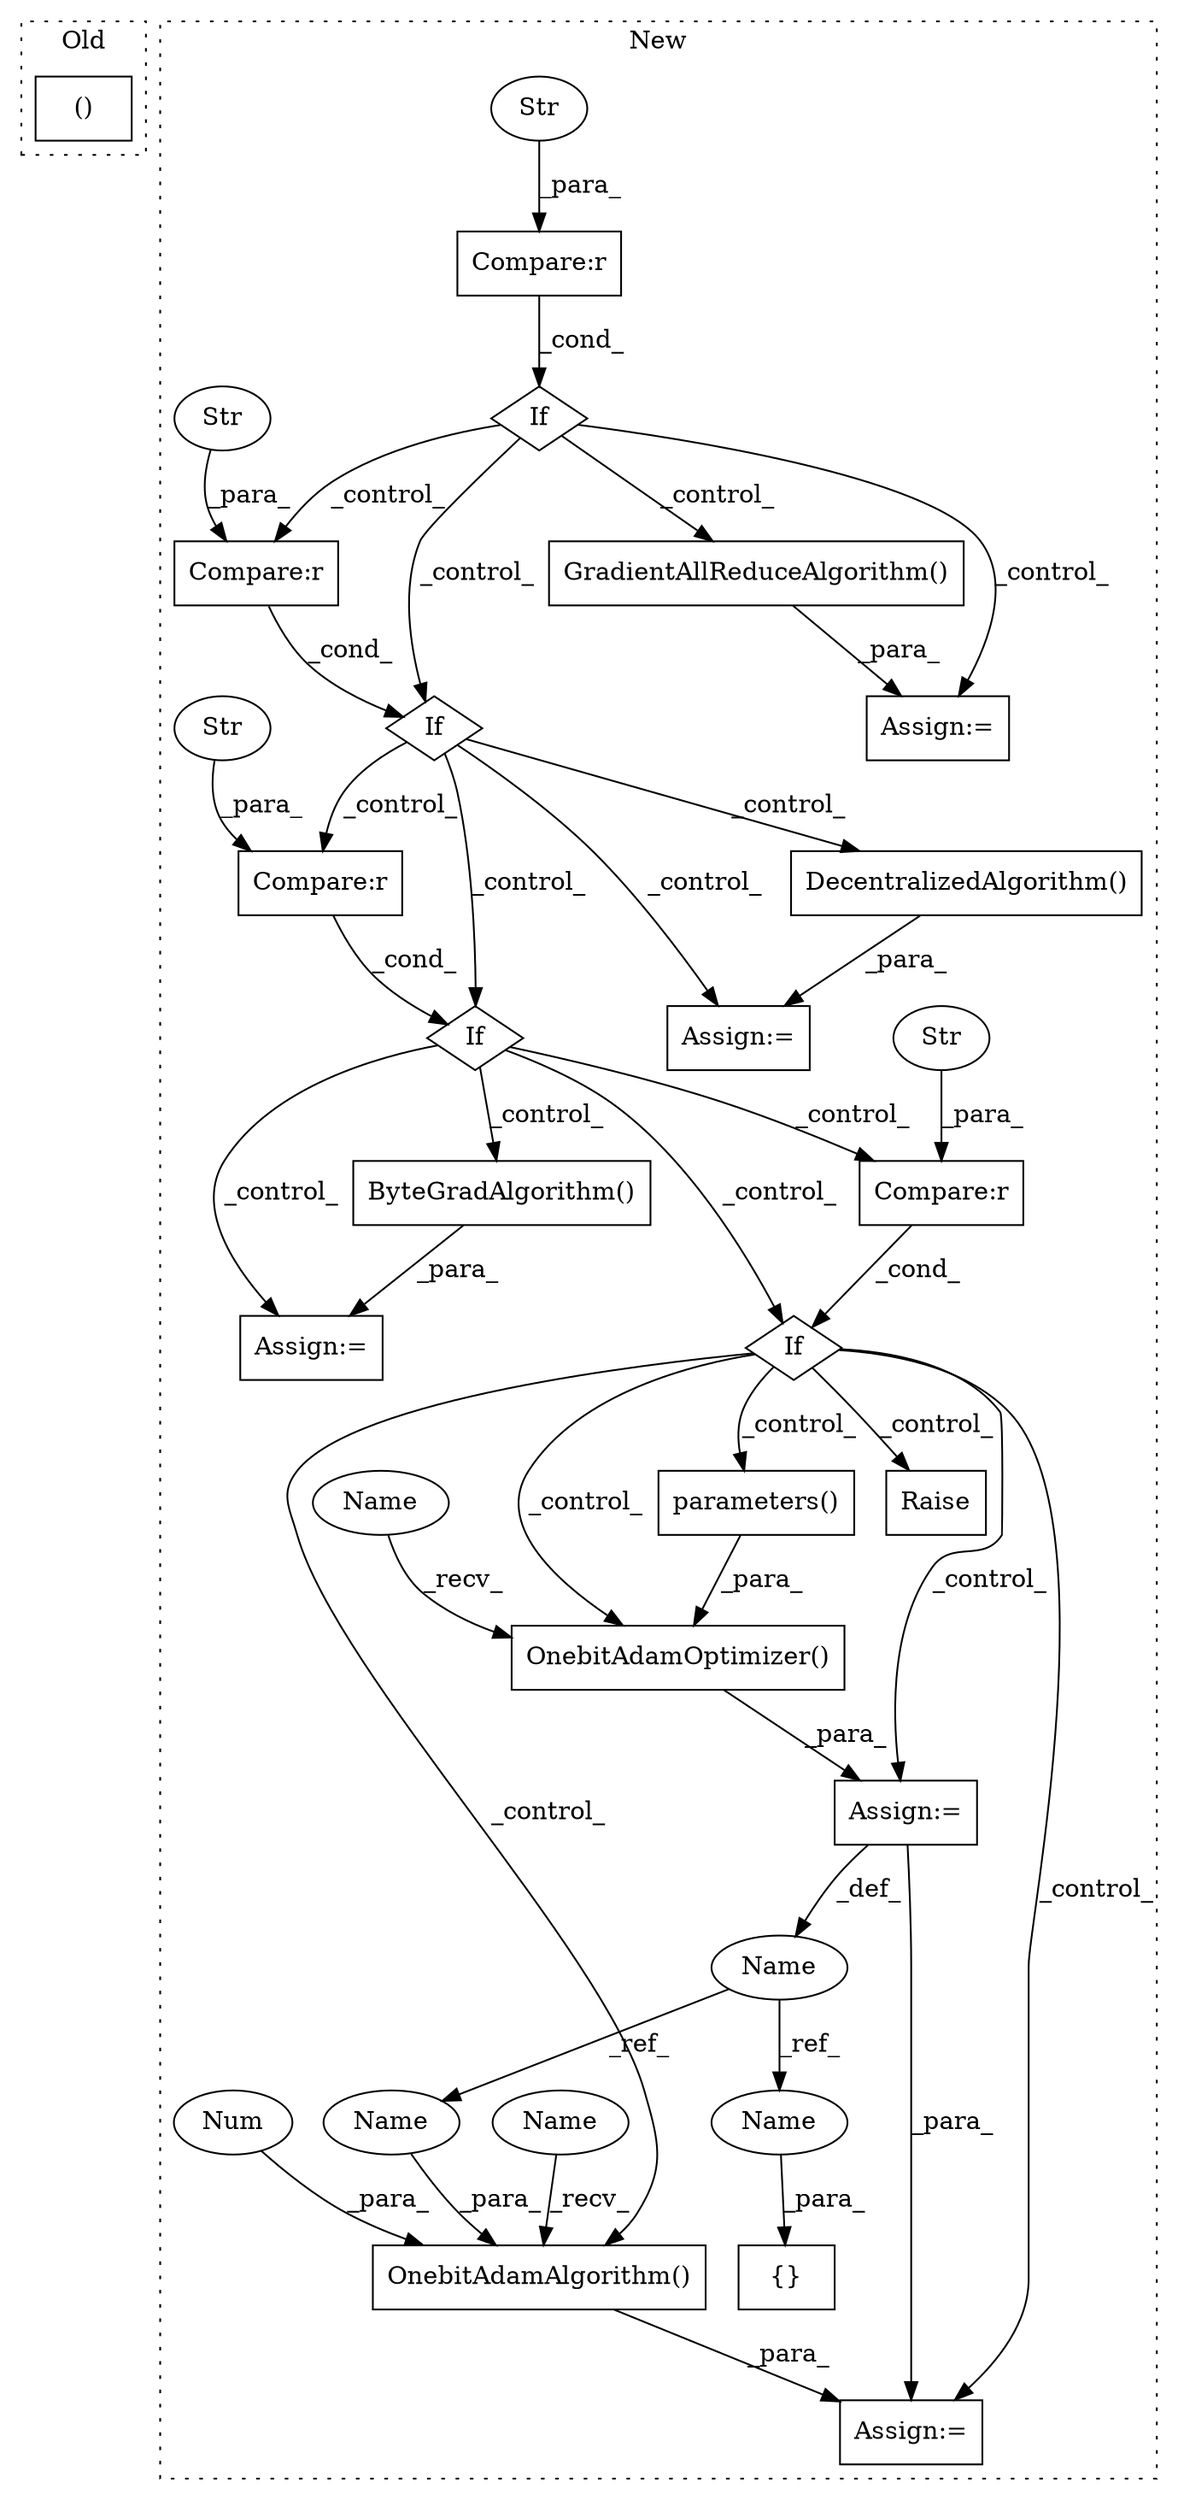 digraph G {
subgraph cluster0 {
1 [label="()" a="54" s="6245" l="11" shape="box"];
label = "Old";
style="dotted";
}
subgraph cluster1 {
2 [label="OnebitAdamOptimizer()" a="75" s="5767,5817" l="32,1" shape="box"];
3 [label="OnebitAdamAlgorithm()" a="75" s="5839,5884" l="32,1" shape="box"];
4 [label="If" a="96" s="5161" l="3" shape="diamond"];
5 [label="Name" a="87" s="5755" l="9" shape="ellipse"];
6 [label="{}" a="59" s="7084,7094" l="1,0" shape="box"];
7 [label="If" a="96" s="5347" l="0" shape="diamond"];
8 [label="DecentralizedAlgorithm()" a="75" s="5463" l="38" shape="box"];
9 [label="If" a="96" s="5511" l="0" shape="diamond"];
10 [label="Compare:r" a="40" s="5511" l="28" shape="box"];
11 [label="If" a="96" s="5655" l="0" shape="diamond"];
12 [label="Compare:r" a="40" s="5164" l="38" shape="box"];
13 [label="Compare:r" a="40" s="5655" l="31" shape="box"];
14 [label="Str" a="66" s="5673" l="13" shape="ellipse"];
15 [label="Str" a="66" s="5182" l="20" shape="ellipse"];
16 [label="Str" a="66" s="5529" l="10" shape="ellipse"];
17 [label="Compare:r" a="40" s="5347" l="33" shape="box"];
18 [label="Str" a="66" s="5365" l="15" shape="ellipse"];
19 [label="parameters()" a="75" s="5799" l="18" shape="box"];
20 [label="ByteGradAlgorithm()" a="75" s="5617" l="28" shape="box"];
21 [label="Raise" a="91" s="5904" l="6" shape="box"];
22 [label="GradientAllReduceAlgorithm()" a="75" s="5290" l="47" shape="box"];
23 [label="Num" a="76" s="5882" l="2" shape="ellipse"];
24 [label="Assign:=" a="68" s="5764" l="3" shape="box"];
25 [label="Assign:=" a="68" s="5836" l="3" shape="box"];
26 [label="Assign:=" a="68" s="5287" l="3" shape="box"];
27 [label="Assign:=" a="68" s="5460" l="3" shape="box"];
28 [label="Assign:=" a="68" s="5614" l="3" shape="box"];
29 [label="Name" a="87" s="5767" l="11" shape="ellipse"];
30 [label="Name" a="87" s="5839" l="11" shape="ellipse"];
31 [label="Name" a="87" s="7085" l="9" shape="ellipse"];
32 [label="Name" a="87" s="5871" l="9" shape="ellipse"];
label = "New";
style="dotted";
}
2 -> 24 [label="_para_"];
3 -> 25 [label="_para_"];
4 -> 17 [label="_control_"];
4 -> 22 [label="_control_"];
4 -> 7 [label="_control_"];
4 -> 26 [label="_control_"];
5 -> 32 [label="_ref_"];
5 -> 31 [label="_ref_"];
7 -> 9 [label="_control_"];
7 -> 10 [label="_control_"];
7 -> 27 [label="_control_"];
7 -> 8 [label="_control_"];
8 -> 27 [label="_para_"];
9 -> 28 [label="_control_"];
9 -> 11 [label="_control_"];
9 -> 20 [label="_control_"];
9 -> 13 [label="_control_"];
10 -> 9 [label="_cond_"];
11 -> 25 [label="_control_"];
11 -> 3 [label="_control_"];
11 -> 19 [label="_control_"];
11 -> 21 [label="_control_"];
11 -> 24 [label="_control_"];
11 -> 2 [label="_control_"];
12 -> 4 [label="_cond_"];
13 -> 11 [label="_cond_"];
14 -> 13 [label="_para_"];
15 -> 12 [label="_para_"];
16 -> 10 [label="_para_"];
17 -> 7 [label="_cond_"];
18 -> 17 [label="_para_"];
19 -> 2 [label="_para_"];
20 -> 28 [label="_para_"];
22 -> 26 [label="_para_"];
23 -> 3 [label="_para_"];
24 -> 5 [label="_def_"];
24 -> 25 [label="_para_"];
29 -> 2 [label="_recv_"];
30 -> 3 [label="_recv_"];
31 -> 6 [label="_para_"];
32 -> 3 [label="_para_"];
}